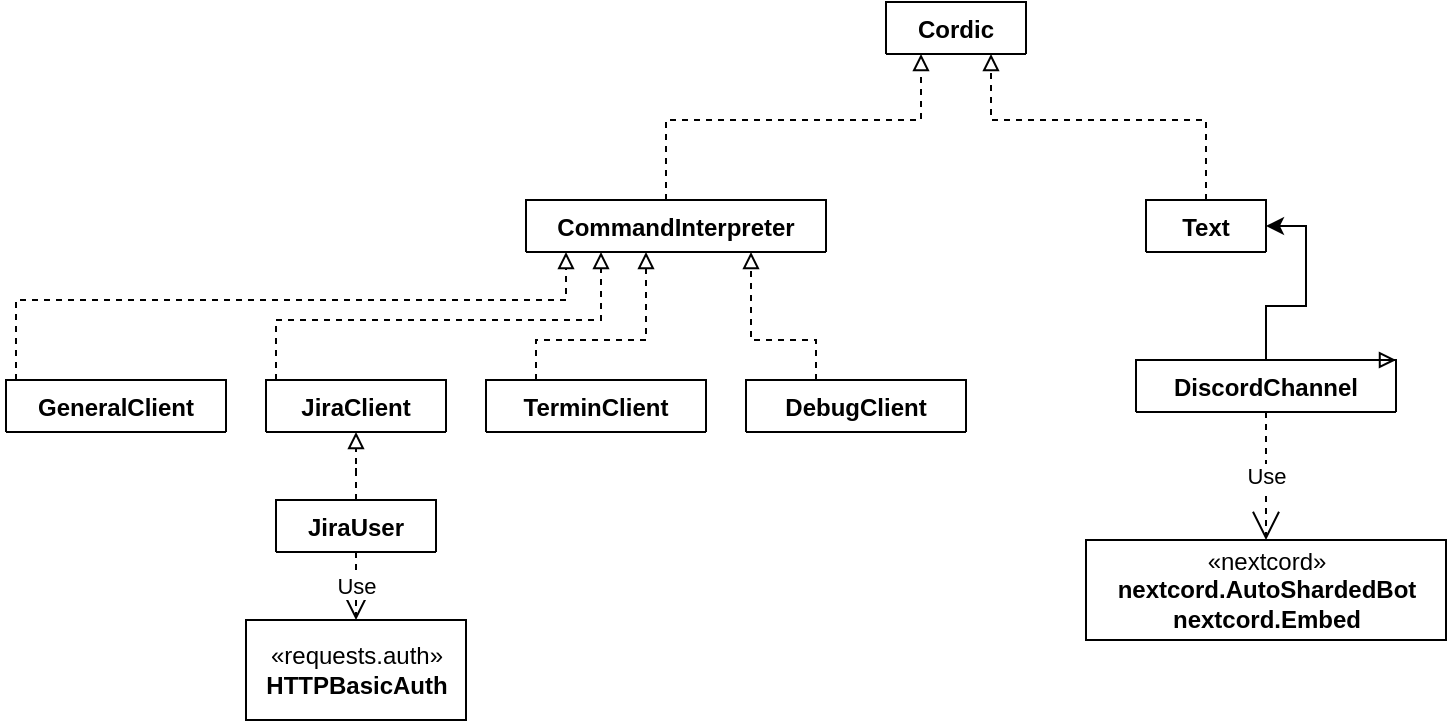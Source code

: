 <mxfile version="18.0.2" type="device"><diagram id="C5RBs43oDa-KdzZeNtuy" name="Page-1"><mxGraphModel dx="1160" dy="663" grid="1" gridSize="10" guides="1" tooltips="1" connect="1" arrows="1" fold="1" page="1" pageScale="1" pageWidth="2336" pageHeight="1654" math="0" shadow="0"><root><mxCell id="WIyWlLk6GJQsqaUBKTNV-0"/><mxCell id="WIyWlLk6GJQsqaUBKTNV-1" parent="WIyWlLk6GJQsqaUBKTNV-0"/><mxCell id="nvSTU9M2r56fF_3L1CCE-0" value="Cordic" style="swimlane;fontStyle=1;align=center;verticalAlign=top;childLayout=stackLayout;horizontal=1;startSize=26;horizontalStack=0;resizeParent=1;resizeParentMax=0;resizeLast=0;collapsible=1;marginBottom=0;" parent="WIyWlLk6GJQsqaUBKTNV-1" vertex="1" collapsed="1"><mxGeometry x="920" y="161" width="70" height="26" as="geometry"><mxRectangle x="920" y="161" width="560" height="150" as="alternateBounds"/></mxGeometry></mxCell><mxCell id="nvSTU9M2r56fF_3L1CCE-1" value="+ cmd_interpreter: CommandInterpreter&#xA;+ text : Text&#xA;" style="text;strokeColor=none;fillColor=none;align=left;verticalAlign=top;spacingLeft=4;spacingRight=4;overflow=hidden;rotatable=0;points=[[0,0.5],[1,0.5]];portConstraint=eastwest;" parent="nvSTU9M2r56fF_3L1CCE-0" vertex="1"><mxGeometry y="26" width="560" height="44" as="geometry"/></mxCell><mxCell id="nvSTU9M2r56fF_3L1CCE-2" value="" style="line;strokeWidth=1;fillColor=none;align=left;verticalAlign=middle;spacingTop=-1;spacingLeft=3;spacingRight=3;rotatable=0;labelPosition=right;points=[];portConstraint=eastwest;" parent="nvSTU9M2r56fF_3L1CCE-0" vertex="1"><mxGeometry y="70" width="560" height="8" as="geometry"/></mxCell><mxCell id="nvSTU9M2r56fF_3L1CCE-3" value="+ async input_callback(command_type, command, input_data, user, channel, guild, bot): Dictionary&#xA;+ run: void&#xA;+ load_tokens(path, load_dotenv, dotenv_path): void" style="text;strokeColor=none;fillColor=none;align=left;verticalAlign=top;spacingLeft=4;spacingRight=4;overflow=hidden;rotatable=0;points=[[0,0.5],[1,0.5]];portConstraint=eastwest;" parent="nvSTU9M2r56fF_3L1CCE-0" vertex="1"><mxGeometry y="78" width="560" height="72" as="geometry"/></mxCell><mxCell id="ZhbhHPAZWvoD05Oli5EH-4" style="edgeStyle=orthogonalEdgeStyle;rounded=0;orthogonalLoop=1;jettySize=auto;html=1;entryX=0.25;entryY=1;entryDx=0;entryDy=0;dashed=1;endArrow=block;endFill=0;" edge="1" parent="WIyWlLk6GJQsqaUBKTNV-1" source="nvSTU9M2r56fF_3L1CCE-4" target="nvSTU9M2r56fF_3L1CCE-0"><mxGeometry relative="1" as="geometry"><Array as="points"><mxPoint x="810" y="220"/><mxPoint x="938" y="220"/></Array></mxGeometry></mxCell><mxCell id="nvSTU9M2r56fF_3L1CCE-4" value="CommandInterpreter" style="swimlane;fontStyle=1;align=center;verticalAlign=top;childLayout=stackLayout;horizontal=1;startSize=26;horizontalStack=0;resizeParent=1;resizeParentMax=0;resizeLast=0;collapsible=1;marginBottom=0;" parent="WIyWlLk6GJQsqaUBKTNV-1" vertex="1" collapsed="1"><mxGeometry x="740" y="260" width="150" height="26" as="geometry"><mxRectangle x="410" y="451" width="550" height="240" as="alternateBounds"/></mxGeometry></mxCell><mxCell id="nvSTU9M2r56fF_3L1CCE-5" value="+ clients: Dictionary" style="text;strokeColor=none;fillColor=none;align=left;verticalAlign=top;spacingLeft=4;spacingRight=4;overflow=hidden;rotatable=0;points=[[0,0.5],[1,0.5]];portConstraint=eastwest;" parent="nvSTU9M2r56fF_3L1CCE-4" vertex="1"><mxGeometry y="26" width="550" height="26" as="geometry"/></mxCell><mxCell id="nvSTU9M2r56fF_3L1CCE-6" value="" style="line;strokeWidth=1;fillColor=none;align=left;verticalAlign=middle;spacingTop=-1;spacingLeft=3;spacingRight=3;rotatable=0;labelPosition=right;points=[];portConstraint=eastwest;" parent="nvSTU9M2r56fF_3L1CCE-4" vertex="1"><mxGeometry y="52" width="550" height="8" as="geometry"/></mxCell><mxCell id="nvSTU9M2r56fF_3L1CCE-7" value="+ register_client (name, client, keywords): void&#xA;+ async recieve_input (command_type, command, arguments, user, channel, guild, bot): Dictionary&#xA;&#xA;+ async handle_general_commands (client: GeneralClient, command, args, user, guild): Dictionary&#xA;+ handle_jira_commands (client: JiraClient, command, args, user): Dictionary&#xA;+ handle_event_commands (client: TerminClient, command, args, user, channel): Dictionary&#xA;&#xA;+ async handle_debug_commands (client: DebugClient, command, args, user, channel): Dictionary&#xA;" style="text;strokeColor=none;fillColor=none;align=left;verticalAlign=top;spacingLeft=4;spacingRight=4;overflow=hidden;rotatable=0;points=[[0,0.5],[1,0.5]];portConstraint=eastwest;" parent="nvSTU9M2r56fF_3L1CCE-4" vertex="1"><mxGeometry y="60" width="550" height="180" as="geometry"/></mxCell><mxCell id="ZhbhHPAZWvoD05Oli5EH-9" style="edgeStyle=orthogonalEdgeStyle;rounded=0;orthogonalLoop=1;jettySize=auto;html=1;dashed=1;endArrow=block;endFill=0;" edge="1" parent="WIyWlLk6GJQsqaUBKTNV-1" source="nvSTU9M2r56fF_3L1CCE-9" target="nvSTU9M2r56fF_3L1CCE-4"><mxGeometry relative="1" as="geometry"><mxPoint x="760" y="290" as="targetPoint"/><Array as="points"><mxPoint x="485" y="310"/><mxPoint x="760" y="310"/></Array></mxGeometry></mxCell><mxCell id="nvSTU9M2r56fF_3L1CCE-9" value="GeneralClient" style="swimlane;fontStyle=1;align=center;verticalAlign=top;childLayout=stackLayout;horizontal=1;startSize=26;horizontalStack=0;resizeParent=1;resizeParentMax=0;resizeLast=0;collapsible=1;marginBottom=0;" parent="WIyWlLk6GJQsqaUBKTNV-1" vertex="1" collapsed="1"><mxGeometry x="480" y="350" width="110" height="26" as="geometry"><mxRectangle x="40" y="801" width="360" height="120" as="alternateBounds"/></mxGeometry></mxCell><mxCell id="nvSTU9M2r56fF_3L1CCE-10" value="+ EVERYONE_OVERWRITE: PermissionOverwrite&#xA;+ ROLE_OVERWRITE: PermissionOverwrite" style="text;strokeColor=none;fillColor=none;align=left;verticalAlign=top;spacingLeft=4;spacingRight=4;overflow=hidden;rotatable=0;points=[[0,0.5],[1,0.5]];portConstraint=eastwest;" parent="nvSTU9M2r56fF_3L1CCE-9" vertex="1"><mxGeometry y="26" width="360" height="44" as="geometry"/></mxCell><mxCell id="nvSTU9M2r56fF_3L1CCE-11" value="" style="line;strokeWidth=1;fillColor=none;align=left;verticalAlign=middle;spacingTop=-1;spacingLeft=3;spacingRight=3;rotatable=0;labelPosition=right;points=[];portConstraint=eastwest;" parent="nvSTU9M2r56fF_3L1CCE-9" vertex="1"><mxGeometry y="70" width="360" height="8" as="geometry"/></mxCell><mxCell id="nvSTU9M2r56fF_3L1CCE-12" value="+ async setup (args, user, guild, jiraclient : JiraClient): Dictionary&#xA;+ async auto_assign_users&#xA;" style="text;strokeColor=none;fillColor=none;align=left;verticalAlign=top;spacingLeft=4;spacingRight=4;overflow=hidden;rotatable=0;points=[[0,0.5],[1,0.5]];portConstraint=eastwest;" parent="nvSTU9M2r56fF_3L1CCE-9" vertex="1"><mxGeometry y="78" width="360" height="42" as="geometry"/></mxCell><mxCell id="ZhbhHPAZWvoD05Oli5EH-10" style="edgeStyle=orthogonalEdgeStyle;rounded=0;orthogonalLoop=1;jettySize=auto;html=1;entryX=0.25;entryY=1;entryDx=0;entryDy=0;dashed=1;endArrow=block;endFill=0;" edge="1" parent="WIyWlLk6GJQsqaUBKTNV-1" source="nvSTU9M2r56fF_3L1CCE-15" target="nvSTU9M2r56fF_3L1CCE-4"><mxGeometry relative="1" as="geometry"><Array as="points"><mxPoint x="615" y="320"/><mxPoint x="778" y="320"/></Array></mxGeometry></mxCell><mxCell id="nvSTU9M2r56fF_3L1CCE-15" value="JiraClient" style="swimlane;fontStyle=1;align=center;verticalAlign=top;childLayout=stackLayout;horizontal=1;startSize=26;horizontalStack=0;resizeParent=1;resizeParentMax=0;resizeLast=0;collapsible=1;marginBottom=0;" parent="WIyWlLk6GJQsqaUBKTNV-1" vertex="1" collapsed="1"><mxGeometry x="610" y="350" width="90" height="26" as="geometry"><mxRectangle x="440" y="801" width="360" height="210" as="alternateBounds"/></mxGeometry></mxCell><mxCell id="nvSTU9M2r56fF_3L1CCE-16" value="+ db: sqlite3database&#xA;+ users : Array&#xA;" style="text;strokeColor=none;fillColor=none;align=left;verticalAlign=top;spacingLeft=4;spacingRight=4;overflow=hidden;rotatable=0;points=[[0,0.5],[1,0.5]];portConstraint=eastwest;" parent="nvSTU9M2r56fF_3L1CCE-15" vertex="1"><mxGeometry y="26" width="360" height="44" as="geometry"/></mxCell><mxCell id="nvSTU9M2r56fF_3L1CCE-17" value="" style="line;strokeWidth=1;fillColor=none;align=left;verticalAlign=middle;spacingTop=-1;spacingLeft=3;spacingRight=3;rotatable=0;labelPosition=right;points=[];portConstraint=eastwest;" parent="nvSTU9M2r56fF_3L1CCE-15" vertex="1"><mxGeometry y="70" width="360" height="8" as="geometry"/></mxCell><mxCell id="nvSTU9M2r56fF_3L1CCE-18" value="+ connect_user (login_data): Dictionary&#xA;+ setup_domain (domain): Dictionary&#xA;+ get_issues_by_user (user): Dictionary&#xA;+ get_issue_details (user, issuename): Dictionary&#xA;+ get_all_projects (user): Dictionary&#xA;+ get_all_projects_by_user (user): Dictionary&#xA;+ get_jirauser_by_dcname (dcname): JiraUser" style="text;strokeColor=none;fillColor=none;align=left;verticalAlign=top;spacingLeft=4;spacingRight=4;overflow=hidden;rotatable=0;points=[[0,0.5],[1,0.5]];portConstraint=eastwest;" parent="nvSTU9M2r56fF_3L1CCE-15" vertex="1"><mxGeometry y="78" width="360" height="132" as="geometry"/></mxCell><mxCell id="ZhbhHPAZWvoD05Oli5EH-7" style="edgeStyle=orthogonalEdgeStyle;rounded=0;orthogonalLoop=1;jettySize=auto;html=1;entryX=0.5;entryY=1;entryDx=0;entryDy=0;dashed=1;endArrow=block;endFill=0;" edge="1" parent="WIyWlLk6GJQsqaUBKTNV-1" source="nvSTU9M2r56fF_3L1CCE-19" target="nvSTU9M2r56fF_3L1CCE-15"><mxGeometry relative="1" as="geometry"/></mxCell><mxCell id="nvSTU9M2r56fF_3L1CCE-19" value="JiraUser" style="swimlane;fontStyle=1;align=center;verticalAlign=top;childLayout=stackLayout;horizontal=1;startSize=26;horizontalStack=0;resizeParent=1;resizeParentMax=0;resizeLast=0;collapsible=1;marginBottom=0;" parent="WIyWlLk6GJQsqaUBKTNV-1" vertex="1" collapsed="1"><mxGeometry x="615" y="410" width="80" height="26" as="geometry"><mxRectangle x="467.5" y="1061" width="305" height="300" as="alternateBounds"/></mxGeometry></mxCell><mxCell id="nvSTU9M2r56fF_3L1CCE-20" value="+ email: String&#xA;+ jiratoken: String&#xA;+ user: String&#xA;+ domain: String&#xA;+ auth: HTTPBasicAuth" style="text;strokeColor=none;fillColor=none;align=left;verticalAlign=top;spacingLeft=4;spacingRight=4;overflow=hidden;rotatable=0;points=[[0,0.5],[1,0.5]];portConstraint=eastwest;" parent="nvSTU9M2r56fF_3L1CCE-19" vertex="1"><mxGeometry y="26" width="305" height="94" as="geometry"/></mxCell><mxCell id="nvSTU9M2r56fF_3L1CCE-21" value="" style="line;strokeWidth=1;fillColor=none;align=left;verticalAlign=middle;spacingTop=-1;spacingLeft=3;spacingRight=3;rotatable=0;labelPosition=right;points=[];portConstraint=eastwest;" parent="nvSTU9M2r56fF_3L1CCE-19" vertex="1"><mxGeometry y="120" width="305" height="8" as="geometry"/></mxCell><mxCell id="nvSTU9M2r56fF_3L1CCE-22" value="+ __api_get_all_issues_by_project (project): Dictionary&#xA;+ __api_get_all_projects (): Dictionary&#xA;+ __api_get_issue_by_key (key): Dictionary&#xA;+ __get_all_project_names (): Dictionary&#xA;+ get_all_project (): Dictionary&#xA;+ get_projects_by_user (): Dictionary&#xA;+ get_issues_by_user (): Dictionary&#xA;+ get_issue_details (key): Dictionary&#xA;+ print_all_issues_by_user (): Dictionary&#xA;+ print_details_for_issue (key): Dictionary&#xA;+ print_current_projects (): Dictionary" style="text;strokeColor=none;fillColor=none;align=left;verticalAlign=top;spacingLeft=4;spacingRight=4;overflow=hidden;rotatable=0;points=[[0,0.5],[1,0.5]];portConstraint=eastwest;" parent="nvSTU9M2r56fF_3L1CCE-19" vertex="1"><mxGeometry y="128" width="305" height="172" as="geometry"/></mxCell><mxCell id="nvSTU9M2r56fF_3L1CCE-23" value="«requests.auth»&lt;b&gt;&lt;br&gt;HTTPBasicAuth&lt;/b&gt;&lt;br&gt;&lt;b&gt;&lt;/b&gt;" style="html=1;" parent="WIyWlLk6GJQsqaUBKTNV-1" vertex="1"><mxGeometry x="600" y="470" width="110" height="50" as="geometry"/></mxCell><mxCell id="ZhbhHPAZWvoD05Oli5EH-11" style="edgeStyle=orthogonalEdgeStyle;rounded=0;orthogonalLoop=1;jettySize=auto;html=1;dashed=1;endArrow=block;endFill=0;" edge="1" parent="WIyWlLk6GJQsqaUBKTNV-1" source="nvSTU9M2r56fF_3L1CCE-27" target="nvSTU9M2r56fF_3L1CCE-4"><mxGeometry relative="1" as="geometry"><mxPoint x="800" y="280" as="targetPoint"/><Array as="points"><mxPoint x="745" y="330"/><mxPoint x="800" y="330"/></Array></mxGeometry></mxCell><mxCell id="nvSTU9M2r56fF_3L1CCE-27" value="TerminClient" style="swimlane;fontStyle=1;align=center;verticalAlign=top;childLayout=stackLayout;horizontal=1;startSize=26;horizontalStack=0;resizeParent=1;resizeParentMax=0;resizeLast=0;collapsible=1;marginBottom=0;" parent="WIyWlLk6GJQsqaUBKTNV-1" vertex="1" collapsed="1"><mxGeometry x="720" y="350" width="110" height="26" as="geometry"><mxRectangle x="850" y="801" width="470" height="250" as="alternateBounds"/></mxGeometry></mxCell><mxCell id="nvSTU9M2r56fF_3L1CCE-28" value="+ kwds: Dictionary" style="text;strokeColor=none;fillColor=none;align=left;verticalAlign=top;spacingLeft=4;spacingRight=4;overflow=hidden;rotatable=0;points=[[0,0.5],[1,0.5]];portConstraint=eastwest;" parent="nvSTU9M2r56fF_3L1CCE-27" vertex="1"><mxGeometry y="26" width="470" height="26" as="geometry"/></mxCell><mxCell id="nvSTU9M2r56fF_3L1CCE-29" value="" style="line;strokeWidth=1;fillColor=none;align=left;verticalAlign=middle;spacingTop=-1;spacingLeft=3;spacingRight=3;rotatable=0;labelPosition=right;points=[];portConstraint=eastwest;" parent="nvSTU9M2r56fF_3L1CCE-27" vertex="1"><mxGeometry y="52" width="470" height="8" as="geometry"/></mxCell><mxCell id="nvSTU9M2r56fF_3L1CCE-30" value="+ _installDatabase (): void&#xA;+ _getRandomString (): String&#xA;+ _addEventBase (idx, name, timestamp, description,message, channel): Termine&#xA;+ _addUserToEvent (user_id, guild_id, event_id): void&#xA;+ _addEvent (date, name, description, custom_message, id_length, channel): Termine&#xA;+ _fetchEvent (idd): Termine&#xA;+ _matchDateFormat (date): Boolean&#xA;+ _checkAllEvents (): void&#xA;+ _deleteEvent (idd): void&#xA;&#xA;" style="text;strokeColor=none;fillColor=none;align=left;verticalAlign=top;spacingLeft=4;spacingRight=4;overflow=hidden;rotatable=0;points=[[0,0.5],[1,0.5]];portConstraint=eastwest;" parent="nvSTU9M2r56fF_3L1CCE-27" vertex="1"><mxGeometry y="60" width="470" height="190" as="geometry"/></mxCell><mxCell id="ZhbhHPAZWvoD05Oli5EH-12" style="edgeStyle=orthogonalEdgeStyle;rounded=0;orthogonalLoop=1;jettySize=auto;html=1;entryX=0.75;entryY=1;entryDx=0;entryDy=0;dashed=1;endArrow=block;endFill=0;" edge="1" parent="WIyWlLk6GJQsqaUBKTNV-1" source="nvSTU9M2r56fF_3L1CCE-32" target="nvSTU9M2r56fF_3L1CCE-4"><mxGeometry relative="1" as="geometry"><Array as="points"><mxPoint x="885" y="330"/><mxPoint x="853" y="330"/></Array></mxGeometry></mxCell><mxCell id="nvSTU9M2r56fF_3L1CCE-32" value="DebugClient" style="swimlane;fontStyle=1;align=center;verticalAlign=top;childLayout=stackLayout;horizontal=1;startSize=26;horizontalStack=0;resizeParent=1;resizeParentMax=0;resizeLast=0;collapsible=1;marginBottom=0;" parent="WIyWlLk6GJQsqaUBKTNV-1" vertex="1" collapsed="1"><mxGeometry x="850" y="350" width="110" height="26" as="geometry"><mxRectangle x="1360" y="800" width="230" height="120" as="alternateBounds"/></mxGeometry></mxCell><mxCell id="nvSTU9M2r56fF_3L1CCE-33" value="+ bot: AutoShardedBot&#xA;+ conn_evt: Connection&#xA;" style="text;strokeColor=none;fillColor=none;align=left;verticalAlign=top;spacingLeft=4;spacingRight=4;overflow=hidden;rotatable=0;points=[[0,0.5],[1,0.5]];portConstraint=eastwest;" parent="nvSTU9M2r56fF_3L1CCE-32" vertex="1"><mxGeometry y="26" width="230" height="40" as="geometry"/></mxCell><mxCell id="nvSTU9M2r56fF_3L1CCE-34" value="" style="line;strokeWidth=1;fillColor=none;align=left;verticalAlign=middle;spacingTop=-1;spacingLeft=3;spacingRight=3;rotatable=0;labelPosition=right;points=[];portConstraint=eastwest;" parent="nvSTU9M2r56fF_3L1CCE-32" vertex="1"><mxGeometry y="66" width="230" height="8" as="geometry"/></mxCell><mxCell id="nvSTU9M2r56fF_3L1CCE-35" value="+ init_bot (bot): void&#xA;+ async get_general_stats (): Dictionary&#xA;" style="text;strokeColor=none;fillColor=none;align=left;verticalAlign=top;spacingLeft=4;spacingRight=4;overflow=hidden;rotatable=0;points=[[0,0.5],[1,0.5]];portConstraint=eastwest;" parent="nvSTU9M2r56fF_3L1CCE-32" vertex="1"><mxGeometry y="74" width="230" height="46" as="geometry"/></mxCell><mxCell id="ZhbhHPAZWvoD05Oli5EH-3" style="edgeStyle=orthogonalEdgeStyle;rounded=0;orthogonalLoop=1;jettySize=auto;html=1;entryX=0.75;entryY=1;entryDx=0;entryDy=0;endArrow=block;endFill=0;dashed=1;" edge="1" parent="WIyWlLk6GJQsqaUBKTNV-1" source="nvSTU9M2r56fF_3L1CCE-37" target="nvSTU9M2r56fF_3L1CCE-0"><mxGeometry relative="1" as="geometry"><Array as="points"><mxPoint x="1080" y="220"/><mxPoint x="972" y="220"/></Array></mxGeometry></mxCell><mxCell id="nvSTU9M2r56fF_3L1CCE-37" value="Text" style="swimlane;fontStyle=1;align=center;verticalAlign=top;childLayout=stackLayout;horizontal=1;startSize=26;horizontalStack=0;resizeParent=1;resizeParentMax=0;resizeLast=0;collapsible=1;marginBottom=0;" parent="WIyWlLk6GJQsqaUBKTNV-1" vertex="1" collapsed="1"><mxGeometry x="1050" y="260" width="60" height="26" as="geometry"><mxRectangle x="1500" y="451" width="360" height="100" as="alternateBounds"/></mxGeometry></mxCell><mxCell id="nvSTU9M2r56fF_3L1CCE-38" value="+ SENSITIVE_COMMANDS: Array&#xA;+ input_callback: Callback" style="text;strokeColor=none;fillColor=none;align=left;verticalAlign=top;spacingLeft=4;spacingRight=4;overflow=hidden;rotatable=0;points=[[0,0.5],[1,0.5]];portConstraint=eastwest;" parent="nvSTU9M2r56fF_3L1CCE-37" vertex="1"><mxGeometry y="26" width="360" height="40" as="geometry"/></mxCell><mxCell id="nvSTU9M2r56fF_3L1CCE-39" value="" style="line;strokeWidth=1;fillColor=none;align=left;verticalAlign=middle;spacingTop=-1;spacingLeft=3;spacingRight=3;rotatable=0;labelPosition=right;points=[];portConstraint=eastwest;" parent="nvSTU9M2r56fF_3L1CCE-37" vertex="1"><mxGeometry y="66" width="360" height="8" as="geometry"/></mxCell><mxCell id="nvSTU9M2r56fF_3L1CCE-40" value="+ async cordic(ctx, command_type, command, arguments): void" style="text;strokeColor=none;fillColor=none;align=left;verticalAlign=top;spacingLeft=4;spacingRight=4;overflow=hidden;rotatable=0;points=[[0,0.5],[1,0.5]];portConstraint=eastwest;" parent="nvSTU9M2r56fF_3L1CCE-37" vertex="1"><mxGeometry y="74" width="360" height="26" as="geometry"/></mxCell><mxCell id="nvSTU9M2r56fF_3L1CCE-41" value="DiscordChannel" style="swimlane;fontStyle=1;align=center;verticalAlign=top;childLayout=stackLayout;horizontal=1;startSize=26;horizontalStack=0;resizeParent=1;resizeParentMax=0;resizeLast=0;collapsible=1;marginBottom=0;" parent="WIyWlLk6GJQsqaUBKTNV-1" vertex="1" collapsed="1"><mxGeometry x="1045" y="340" width="130" height="26" as="geometry"><mxRectangle x="1690" y="637" width="276" height="160" as="alternateBounds"/></mxGeometry></mxCell><mxCell id="nvSTU9M2r56fF_3L1CCE-42" value="+ bot: AutoShardedBot" style="text;strokeColor=none;fillColor=none;align=left;verticalAlign=top;spacingLeft=4;spacingRight=4;overflow=hidden;rotatable=0;points=[[0,0.5],[1,0.5]];portConstraint=eastwest;" parent="nvSTU9M2r56fF_3L1CCE-41" vertex="1"><mxGeometry y="26" width="276" height="26" as="geometry"/></mxCell><mxCell id="nvSTU9M2r56fF_3L1CCE-43" value="" style="line;strokeWidth=1;fillColor=none;align=left;verticalAlign=middle;spacingTop=-1;spacingLeft=3;spacingRight=3;rotatable=0;labelPosition=right;points=[];portConstraint=eastwest;" parent="nvSTU9M2r56fF_3L1CCE-41" vertex="1"><mxGeometry y="52" width="276" height="8" as="geometry"/></mxCell><mxCell id="nvSTU9M2r56fF_3L1CCE-44" value="+ run (token): void&#xA;+ register_slash_command (callback): void&#xA;+ register_user_command (name, callback): void&#xA;+ register_message_command (callback): void&#xA;+ cog_unload (): void&#xA;+ embed_from_dict (_dict): Embed&#xA;" style="text;strokeColor=none;fillColor=none;align=left;verticalAlign=top;spacingLeft=4;spacingRight=4;overflow=hidden;rotatable=0;points=[[0,0.5],[1,0.5]];portConstraint=eastwest;" parent="nvSTU9M2r56fF_3L1CCE-41" vertex="1"><mxGeometry y="60" width="276" height="100" as="geometry"/></mxCell><mxCell id="nvSTU9M2r56fF_3L1CCE-45" style="edgeStyle=orthogonalEdgeStyle;rounded=0;orthogonalLoop=1;jettySize=auto;html=1;entryX=1;entryY=0.5;entryDx=0;entryDy=0;endArrow=classic;endFill=1;" parent="WIyWlLk6GJQsqaUBKTNV-1" source="nvSTU9M2r56fF_3L1CCE-42" target="nvSTU9M2r56fF_3L1CCE-38" edge="1"><mxGeometry relative="1" as="geometry"/></mxCell><mxCell id="nvSTU9M2r56fF_3L1CCE-46" value="&lt;div&gt;«nextcord»&lt;b&gt;&lt;br&gt;&lt;/b&gt;&lt;/div&gt;&lt;div&gt;&lt;b&gt;nextcord.AutoShardedBot&lt;/b&gt;&lt;/div&gt;&lt;div&gt;&lt;b&gt;nextcord.Embed&lt;br&gt;&lt;/b&gt;&lt;/div&gt;" style="html=1;" parent="WIyWlLk6GJQsqaUBKTNV-1" vertex="1"><mxGeometry x="1020" y="430" width="180" height="50" as="geometry"/></mxCell><mxCell id="ZhbhHPAZWvoD05Oli5EH-2" value="Use" style="endArrow=open;endSize=12;dashed=1;html=1;rounded=0;exitX=0.5;exitY=1;exitDx=0;exitDy=0;entryX=0.5;entryY=0;entryDx=0;entryDy=0;" edge="1" parent="WIyWlLk6GJQsqaUBKTNV-1" source="nvSTU9M2r56fF_3L1CCE-41" target="nvSTU9M2r56fF_3L1CCE-46"><mxGeometry width="160" relative="1" as="geometry"><mxPoint x="990" y="500" as="sourcePoint"/><mxPoint x="1150" y="500" as="targetPoint"/></mxGeometry></mxCell><mxCell id="ZhbhHPAZWvoD05Oli5EH-5" style="edgeStyle=orthogonalEdgeStyle;rounded=0;orthogonalLoop=1;jettySize=auto;html=1;exitX=0.75;exitY=0;exitDx=0;exitDy=0;entryX=1;entryY=0;entryDx=0;entryDy=0;dashed=1;endArrow=block;endFill=0;" edge="1" parent="WIyWlLk6GJQsqaUBKTNV-1" source="nvSTU9M2r56fF_3L1CCE-41" target="nvSTU9M2r56fF_3L1CCE-41"><mxGeometry relative="1" as="geometry"/></mxCell><mxCell id="ZhbhHPAZWvoD05Oli5EH-8" value="Use" style="endArrow=open;endSize=12;dashed=1;html=1;rounded=0;exitX=0.5;exitY=1;exitDx=0;exitDy=0;entryX=0.5;entryY=0;entryDx=0;entryDy=0;" edge="1" parent="WIyWlLk6GJQsqaUBKTNV-1" source="nvSTU9M2r56fF_3L1CCE-19" target="nvSTU9M2r56fF_3L1CCE-23"><mxGeometry width="160" relative="1" as="geometry"><mxPoint x="630" y="480" as="sourcePoint"/><mxPoint x="790" y="480" as="targetPoint"/></mxGeometry></mxCell></root></mxGraphModel></diagram></mxfile>